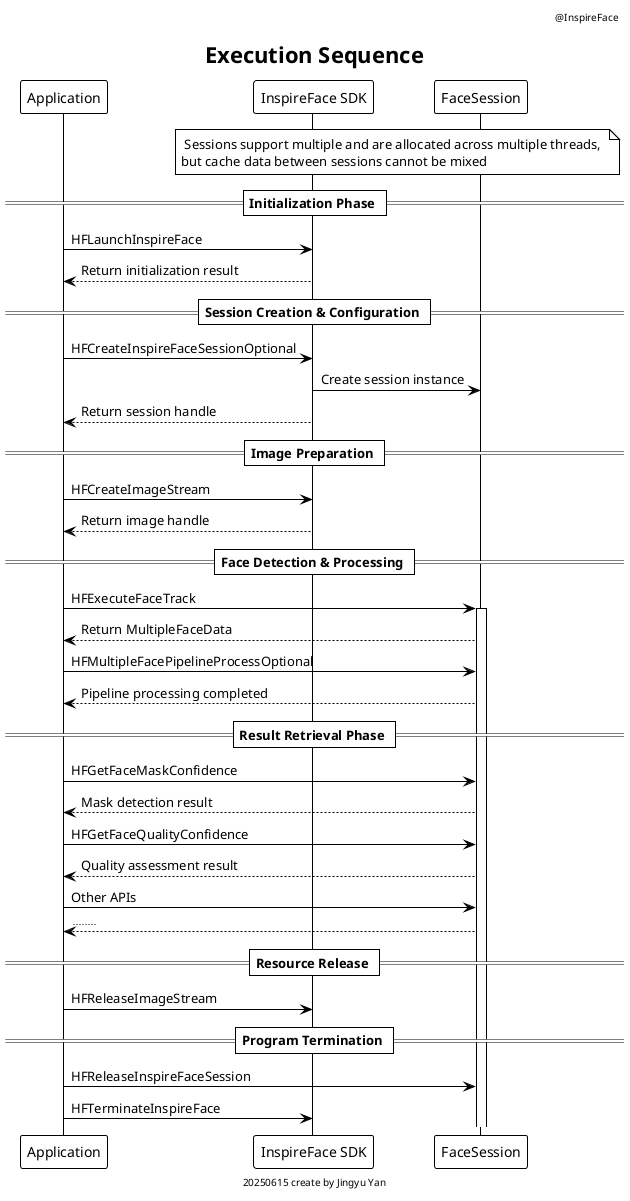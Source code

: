 @startuml InspireFace SDK Usage Sequence
!theme plain

title Execution Sequence
footer : 20250615 create by Jingyu Yan
header : @InspireFace

participant "Application" as App
participant "InspireFace SDK" as SDK
participant "FaceSession" as Session

note over SDK, Session
  Sessions support multiple and are allocated across multiple threads, 
	but cache data between sessions cannot be mixed
end note

== Initialization Phase ==
App -> SDK: HFLaunchInspireFace
SDK --> App: Return initialization result

== Session Creation & Configuration ==
App -> SDK: HFCreateInspireFaceSessionOptional
SDK -> Session: Create session instance
SDK --> App: Return session handle

== Image Preparation ==
App -> SDK: HFCreateImageStream
SDK --> App: Return image handle

== Face Detection & Processing ==
App -> Session: HFExecuteFaceTrack
activate Session
Session --> App: Return MultipleFaceData

App -> Session: HFMultipleFacePipelineProcessOptional
Session --> App: Pipeline processing completed

== Result Retrieval Phase ==
App -> Session: HFGetFaceMaskConfidence
Session --> App: Mask detection result

App -> Session: HFGetFaceQualityConfidence
Session --> App: Quality assessment result

App -> Session: Other APIs
Session --> App: ....

== Resource Release ==
App -> SDK: HFReleaseImageStream

== Program Termination ==

App -> Session: HFReleaseInspireFaceSession
App -> SDK: HFTerminateInspireFace

@enduml